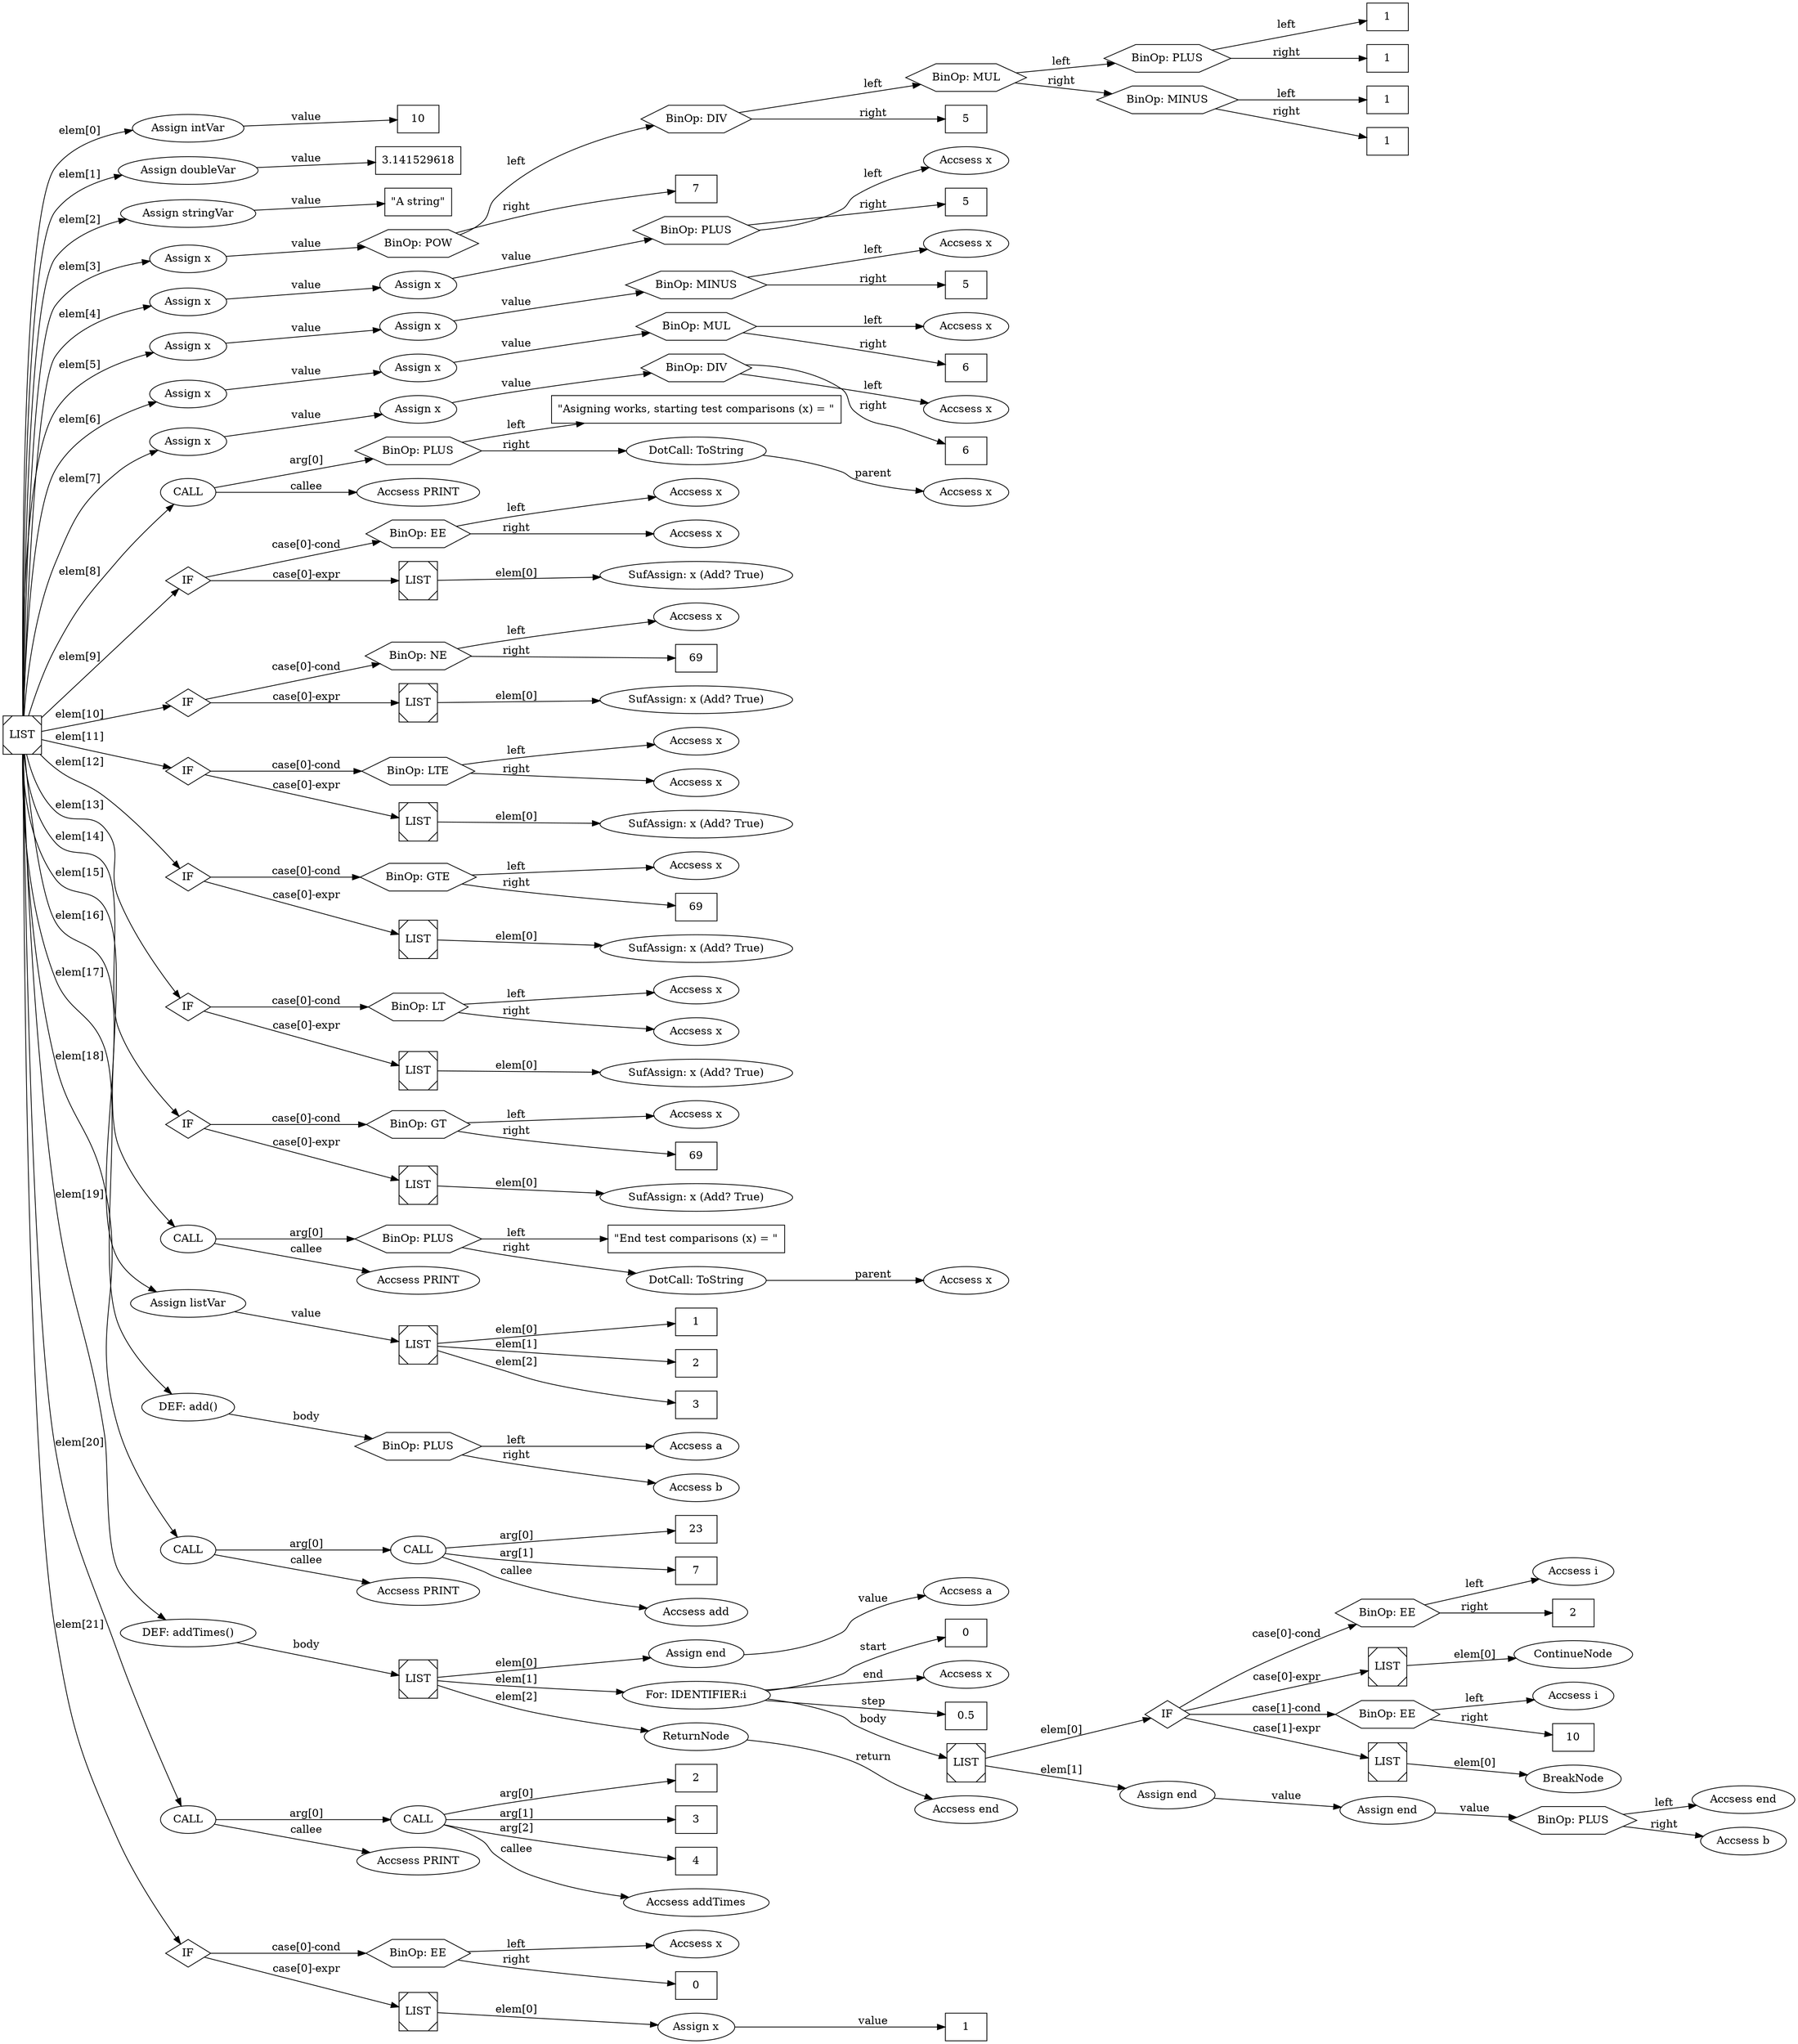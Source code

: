 digraph AST {
rankdir=LR;
  node0 [label="LIST" shape="Msquare"];
  node1 [label="Assign intVar" shape="ellipse"];
  node2 [label="10" shape="rect"];
  node1 -> node2 [label="value"];
  node0 -> node1 [label="elem[0]"];
  node3 [label="Assign doubleVar" shape="ellipse"];
  node4 [label="3.141529618" shape="rect"];
  node3 -> node4 [label="value"];
  node0 -> node3 [label="elem[1]"];
  node5 [label="Assign stringVar" shape="ellipse"];
  node6 [label="\"A string\"" shape="rect"];
  node5 -> node6 [label="value"];
  node0 -> node5 [label="elem[2]"];
  node7 [label="Assign x" shape="ellipse"];
  node8 [label="BinOp: POW" shape="hexagon"];
  node9 [label="BinOp: DIV" shape="hexagon"];
  node10 [label="BinOp: MUL" shape="hexagon"];
  node11 [label="BinOp: PLUS" shape="hexagon"];
  node12 [label="1" shape="rect"];
  node11 -> node12 [label="left"];
  node13 [label="1" shape="rect"];
  node11 -> node13 [label="right"];
  node10 -> node11 [label="left"];
  node14 [label="BinOp: MINUS" shape="hexagon"];
  node15 [label="1" shape="rect"];
  node14 -> node15 [label="left"];
  node16 [label="1" shape="rect"];
  node14 -> node16 [label="right"];
  node10 -> node14 [label="right"];
  node9 -> node10 [label="left"];
  node17 [label="5" shape="rect"];
  node9 -> node17 [label="right"];
  node8 -> node9 [label="left"];
  node18 [label="7" shape="rect"];
  node8 -> node18 [label="right"];
  node7 -> node8 [label="value"];
  node0 -> node7 [label="elem[3]"];
  node19 [label="Assign x" shape="ellipse"];
  node20 [label="Assign x" shape="ellipse"];
  node21 [label="BinOp: PLUS" shape="hexagon"];
  node22 [label="Accsess x" shape="ellipse"];
  node21 -> node22 [label="left"];
  node23 [label="5" shape="rect"];
  node21 -> node23 [label="right"];
  node20 -> node21 [label="value"];
  node19 -> node20 [label="value"];
  node0 -> node19 [label="elem[4]"];
  node24 [label="Assign x" shape="ellipse"];
  node25 [label="Assign x" shape="ellipse"];
  node26 [label="BinOp: MINUS" shape="hexagon"];
  node27 [label="Accsess x" shape="ellipse"];
  node26 -> node27 [label="left"];
  node28 [label="5" shape="rect"];
  node26 -> node28 [label="right"];
  node25 -> node26 [label="value"];
  node24 -> node25 [label="value"];
  node0 -> node24 [label="elem[5]"];
  node29 [label="Assign x" shape="ellipse"];
  node30 [label="Assign x" shape="ellipse"];
  node31 [label="BinOp: MUL" shape="hexagon"];
  node32 [label="Accsess x" shape="ellipse"];
  node31 -> node32 [label="left"];
  node33 [label="6" shape="rect"];
  node31 -> node33 [label="right"];
  node30 -> node31 [label="value"];
  node29 -> node30 [label="value"];
  node0 -> node29 [label="elem[6]"];
  node34 [label="Assign x" shape="ellipse"];
  node35 [label="Assign x" shape="ellipse"];
  node36 [label="BinOp: DIV" shape="hexagon"];
  node37 [label="Accsess x" shape="ellipse"];
  node36 -> node37 [label="left"];
  node38 [label="6" shape="rect"];
  node36 -> node38 [label="right"];
  node35 -> node36 [label="value"];
  node34 -> node35 [label="value"];
  node0 -> node34 [label="elem[7]"];
  node39 [label="CALL" shape="ellipse"];
  node40 [label="BinOp: PLUS" shape="hexagon"];
  node41 [label="\"Asigning works, starting test comparisons (x) = \"" shape="rect"];
  node40 -> node41 [label="left"];
  node42 [label="DotCall: ToString" shape="ellipse"];
  node43 [label="Accsess x" shape="ellipse"];
  node42 -> node43 [label="parent"];
  node40 -> node42 [label="right"];
  node39 -> node40 [label="arg[0]"];
  node44 [label="Accsess PRINT" shape="ellipse"];
  node39 -> node44 [label="callee"];
  node0 -> node39 [label="elem[8]"];
  node45 [label="IF" shape="diamond"];
  node46 [label="BinOp: EE" shape="hexagon"];
  node47 [label="Accsess x" shape="ellipse"];
  node46 -> node47 [label="left"];
  node48 [label="Accsess x" shape="ellipse"];
  node46 -> node48 [label="right"];
  node45 -> node46 [label="case[0]-cond"];
  node49 [label="LIST" shape="Msquare"];
  node50 [label="SufAssign: x (Add? True)" shape="ellipse"];
  node49 -> node50 [label="elem[0]"];
  node45 -> node49 [label="case[0]-expr"];
  node0 -> node45 [label="elem[9]"];
  node51 [label="IF" shape="diamond"];
  node52 [label="BinOp: NE" shape="hexagon"];
  node53 [label="Accsess x" shape="ellipse"];
  node52 -> node53 [label="left"];
  node54 [label="69" shape="rect"];
  node52 -> node54 [label="right"];
  node51 -> node52 [label="case[0]-cond"];
  node55 [label="LIST" shape="Msquare"];
  node56 [label="SufAssign: x (Add? True)" shape="ellipse"];
  node55 -> node56 [label="elem[0]"];
  node51 -> node55 [label="case[0]-expr"];
  node0 -> node51 [label="elem[10]"];
  node57 [label="IF" shape="diamond"];
  node58 [label="BinOp: LTE" shape="hexagon"];
  node59 [label="Accsess x" shape="ellipse"];
  node58 -> node59 [label="left"];
  node60 [label="Accsess x" shape="ellipse"];
  node58 -> node60 [label="right"];
  node57 -> node58 [label="case[0]-cond"];
  node61 [label="LIST" shape="Msquare"];
  node62 [label="SufAssign: x (Add? True)" shape="ellipse"];
  node61 -> node62 [label="elem[0]"];
  node57 -> node61 [label="case[0]-expr"];
  node0 -> node57 [label="elem[11]"];
  node63 [label="IF" shape="diamond"];
  node64 [label="BinOp: GTE" shape="hexagon"];
  node65 [label="Accsess x" shape="ellipse"];
  node64 -> node65 [label="left"];
  node66 [label="69" shape="rect"];
  node64 -> node66 [label="right"];
  node63 -> node64 [label="case[0]-cond"];
  node67 [label="LIST" shape="Msquare"];
  node68 [label="SufAssign: x (Add? True)" shape="ellipse"];
  node67 -> node68 [label="elem[0]"];
  node63 -> node67 [label="case[0]-expr"];
  node0 -> node63 [label="elem[12]"];
  node69 [label="IF" shape="diamond"];
  node70 [label="BinOp: LT" shape="hexagon"];
  node71 [label="Accsess x" shape="ellipse"];
  node70 -> node71 [label="left"];
  node72 [label="Accsess x" shape="ellipse"];
  node70 -> node72 [label="right"];
  node69 -> node70 [label="case[0]-cond"];
  node73 [label="LIST" shape="Msquare"];
  node74 [label="SufAssign: x (Add? True)" shape="ellipse"];
  node73 -> node74 [label="elem[0]"];
  node69 -> node73 [label="case[0]-expr"];
  node0 -> node69 [label="elem[13]"];
  node75 [label="IF" shape="diamond"];
  node76 [label="BinOp: GT" shape="hexagon"];
  node77 [label="Accsess x" shape="ellipse"];
  node76 -> node77 [label="left"];
  node78 [label="69" shape="rect"];
  node76 -> node78 [label="right"];
  node75 -> node76 [label="case[0]-cond"];
  node79 [label="LIST" shape="Msquare"];
  node80 [label="SufAssign: x (Add? True)" shape="ellipse"];
  node79 -> node80 [label="elem[0]"];
  node75 -> node79 [label="case[0]-expr"];
  node0 -> node75 [label="elem[14]"];
  node81 [label="CALL" shape="ellipse"];
  node82 [label="BinOp: PLUS" shape="hexagon"];
  node83 [label="\"End test comparisons (x) = \"" shape="rect"];
  node82 -> node83 [label="left"];
  node84 [label="DotCall: ToString" shape="ellipse"];
  node85 [label="Accsess x" shape="ellipse"];
  node84 -> node85 [label="parent"];
  node82 -> node84 [label="right"];
  node81 -> node82 [label="arg[0]"];
  node86 [label="Accsess PRINT" shape="ellipse"];
  node81 -> node86 [label="callee"];
  node0 -> node81 [label="elem[15]"];
  node87 [label="Assign listVar" shape="ellipse"];
  node88 [label="LIST" shape="Msquare"];
  node89 [label="1" shape="rect"];
  node88 -> node89 [label="elem[0]"];
  node90 [label="2" shape="rect"];
  node88 -> node90 [label="elem[1]"];
  node91 [label="3" shape="rect"];
  node88 -> node91 [label="elem[2]"];
  node87 -> node88 [label="value"];
  node0 -> node87 [label="elem[16]"];
  node92 [label="DEF: add()" shape="ellipse"];
  node93 [label="BinOp: PLUS" shape="hexagon"];
  node94 [label="Accsess a" shape="ellipse"];
  node93 -> node94 [label="left"];
  node95 [label="Accsess b" shape="ellipse"];
  node93 -> node95 [label="right"];
  node92 -> node93 [label="body"];
  node0 -> node92 [label="elem[17]"];
  node96 [label="CALL" shape="ellipse"];
  node97 [label="CALL" shape="ellipse"];
  node98 [label="23" shape="rect"];
  node97 -> node98 [label="arg[0]"];
  node99 [label="7" shape="rect"];
  node97 -> node99 [label="arg[1]"];
  node100 [label="Accsess add" shape="ellipse"];
  node97 -> node100 [label="callee"];
  node96 -> node97 [label="arg[0]"];
  node101 [label="Accsess PRINT" shape="ellipse"];
  node96 -> node101 [label="callee"];
  node0 -> node96 [label="elem[18]"];
  node102 [label="DEF: addTimes()" shape="ellipse"];
  node103 [label="LIST" shape="Msquare"];
  node104 [label="Assign end" shape="ellipse"];
  node105 [label="Accsess a" shape="ellipse"];
  node104 -> node105 [label="value"];
  node103 -> node104 [label="elem[0]"];
  node106 [label="For: IDENTIFIER:i" shape="ellipse"];
  node107 [label="0" shape="rect"];
  node106 -> node107 [label="start"];
  node108 [label="Accsess x" shape="ellipse"];
  node106 -> node108 [label="end"];
  node109 [label="0.5" shape="rect"];
  node106 -> node109 [label="step"];
  node110 [label="LIST" shape="Msquare"];
  node111 [label="IF" shape="diamond"];
  node112 [label="BinOp: EE" shape="hexagon"];
  node113 [label="Accsess i" shape="ellipse"];
  node112 -> node113 [label="left"];
  node114 [label="2" shape="rect"];
  node112 -> node114 [label="right"];
  node111 -> node112 [label="case[0]-cond"];
  node115 [label="LIST" shape="Msquare"];
  node116 [label="ContinueNode" shape="ellipse"];
  node115 -> node116 [label="elem[0]"];
  node111 -> node115 [label="case[0]-expr"];
  node117 [label="BinOp: EE" shape="hexagon"];
  node118 [label="Accsess i" shape="ellipse"];
  node117 -> node118 [label="left"];
  node119 [label="10" shape="rect"];
  node117 -> node119 [label="right"];
  node111 -> node117 [label="case[1]-cond"];
  node120 [label="LIST" shape="Msquare"];
  node121 [label="BreakNode" shape="ellipse"];
  node120 -> node121 [label="elem[0]"];
  node111 -> node120 [label="case[1]-expr"];
  node110 -> node111 [label="elem[0]"];
  node122 [label="Assign end" shape="ellipse"];
  node123 [label="Assign end" shape="ellipse"];
  node124 [label="BinOp: PLUS" shape="hexagon"];
  node125 [label="Accsess end" shape="ellipse"];
  node124 -> node125 [label="left"];
  node126 [label="Accsess b" shape="ellipse"];
  node124 -> node126 [label="right"];
  node123 -> node124 [label="value"];
  node122 -> node123 [label="value"];
  node110 -> node122 [label="elem[1]"];
  node106 -> node110 [label="body"];
  node103 -> node106 [label="elem[1]"];
  node127 [label="ReturnNode" shape="ellipse"];
  node128 [label="Accsess end" shape="ellipse"];
  node127 -> node128 [label="return"];
  node103 -> node127 [label="elem[2]"];
  node102 -> node103 [label="body"];
  node0 -> node102 [label="elem[19]"];
  node129 [label="CALL" shape="ellipse"];
  node130 [label="CALL" shape="ellipse"];
  node131 [label="2" shape="rect"];
  node130 -> node131 [label="arg[0]"];
  node132 [label="3" shape="rect"];
  node130 -> node132 [label="arg[1]"];
  node133 [label="4" shape="rect"];
  node130 -> node133 [label="arg[2]"];
  node134 [label="Accsess addTimes" shape="ellipse"];
  node130 -> node134 [label="callee"];
  node129 -> node130 [label="arg[0]"];
  node135 [label="Accsess PRINT" shape="ellipse"];
  node129 -> node135 [label="callee"];
  node0 -> node129 [label="elem[20]"];
  node136 [label="IF" shape="diamond"];
  node137 [label="BinOp: EE" shape="hexagon"];
  node138 [label="Accsess x" shape="ellipse"];
  node137 -> node138 [label="left"];
  node139 [label="0" shape="rect"];
  node137 -> node139 [label="right"];
  node136 -> node137 [label="case[0]-cond"];
  node140 [label="LIST" shape="Msquare"];
  node141 [label="Assign x" shape="ellipse"];
  node142 [label="1" shape="rect"];
  node141 -> node142 [label="value"];
  node140 -> node141 [label="elem[0]"];
  node136 -> node140 [label="case[0]-expr"];
  node0 -> node136 [label="elem[21]"];
}
